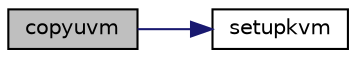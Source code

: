 digraph "copyuvm"
{
 // LATEX_PDF_SIZE
  edge [fontname="Helvetica",fontsize="10",labelfontname="Helvetica",labelfontsize="10"];
  node [fontname="Helvetica",fontsize="10",shape=record];
  rankdir="LR";
  Node1 [label="copyuvm",height=0.2,width=0.4,color="black", fillcolor="grey75", style="filled", fontcolor="black",tooltip=" "];
  Node1 -> Node2 [color="midnightblue",fontsize="10",style="solid",fontname="Helvetica"];
  Node2 [label="setupkvm",height=0.2,width=0.4,color="black", fillcolor="white", style="filled",URL="$de/de9/vm_8c.html#aa7dbd3b5c70eb93e0e7fb8331202821d",tooltip=" "];
}
